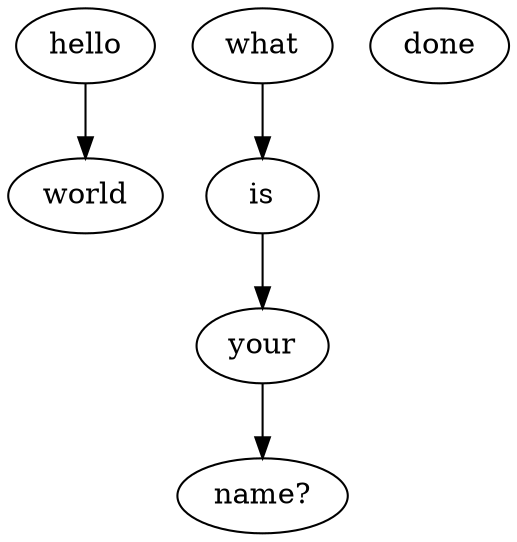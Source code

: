 digraph G {
  "hello";
  "world";
  "what";
  "is";
  "your";
  "name?";
  "done";
  "hello" -> "world";
  "what" -> "is";
  "is" -> "your";
  "your" -> "name?";
}
